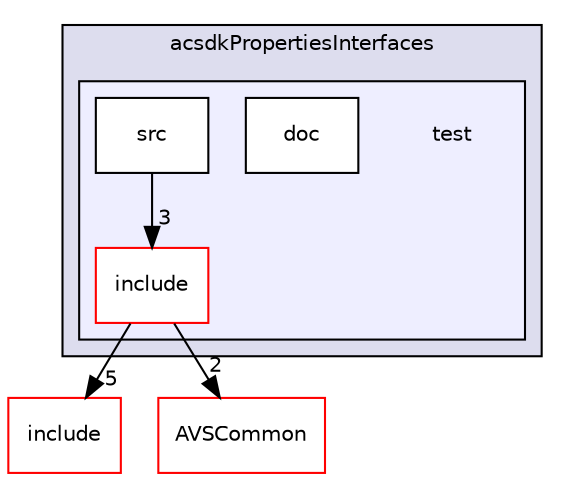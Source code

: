 digraph "/workplace/avs-device-sdk/core/Properties/acsdkPropertiesInterfaces/test" {
  compound=true
  node [ fontsize="10", fontname="Helvetica"];
  edge [ labelfontsize="10", labelfontname="Helvetica"];
  subgraph clusterdir_3d04e556473239c430261115def45483 {
    graph [ bgcolor="#ddddee", pencolor="black", label="acsdkPropertiesInterfaces" fontname="Helvetica", fontsize="10", URL="dir_3d04e556473239c430261115def45483.html"]
  subgraph clusterdir_3b641a73adbd05da6412a3a898ff323d {
    graph [ bgcolor="#eeeeff", pencolor="black", label="" URL="dir_3b641a73adbd05da6412a3a898ff323d.html"];
    dir_3b641a73adbd05da6412a3a898ff323d [shape=plaintext label="test"];
    dir_bf20625de75730dc0acc1dac192426d7 [shape=box label="doc" color="black" fillcolor="white" style="filled" URL="dir_bf20625de75730dc0acc1dac192426d7.html"];
    dir_7501a869a1f06ec91a36ff36befb279f [shape=box label="include" color="red" fillcolor="white" style="filled" URL="dir_7501a869a1f06ec91a36ff36befb279f.html"];
    dir_b333d95c6adec9960537b5558c92c5d7 [shape=box label="src" color="black" fillcolor="white" style="filled" URL="dir_b333d95c6adec9960537b5558c92c5d7.html"];
  }
  }
  dir_8145d729cc2136b803d030ae5d5d64ee [shape=box label="include" fillcolor="white" style="filled" color="red" URL="dir_8145d729cc2136b803d030ae5d5d64ee.html"];
  dir_13e65effb2bde530b17b3d5eefcd0266 [shape=box label="AVSCommon" fillcolor="white" style="filled" color="red" URL="dir_13e65effb2bde530b17b3d5eefcd0266.html"];
  dir_b333d95c6adec9960537b5558c92c5d7->dir_7501a869a1f06ec91a36ff36befb279f [headlabel="3", labeldistance=1.5 headhref="dir_000646_000643.html"];
  dir_7501a869a1f06ec91a36ff36befb279f->dir_8145d729cc2136b803d030ae5d5d64ee [headlabel="5", labeldistance=1.5 headhref="dir_000643_000641.html"];
  dir_7501a869a1f06ec91a36ff36befb279f->dir_13e65effb2bde530b17b3d5eefcd0266 [headlabel="2", labeldistance=1.5 headhref="dir_000643_000017.html"];
}
